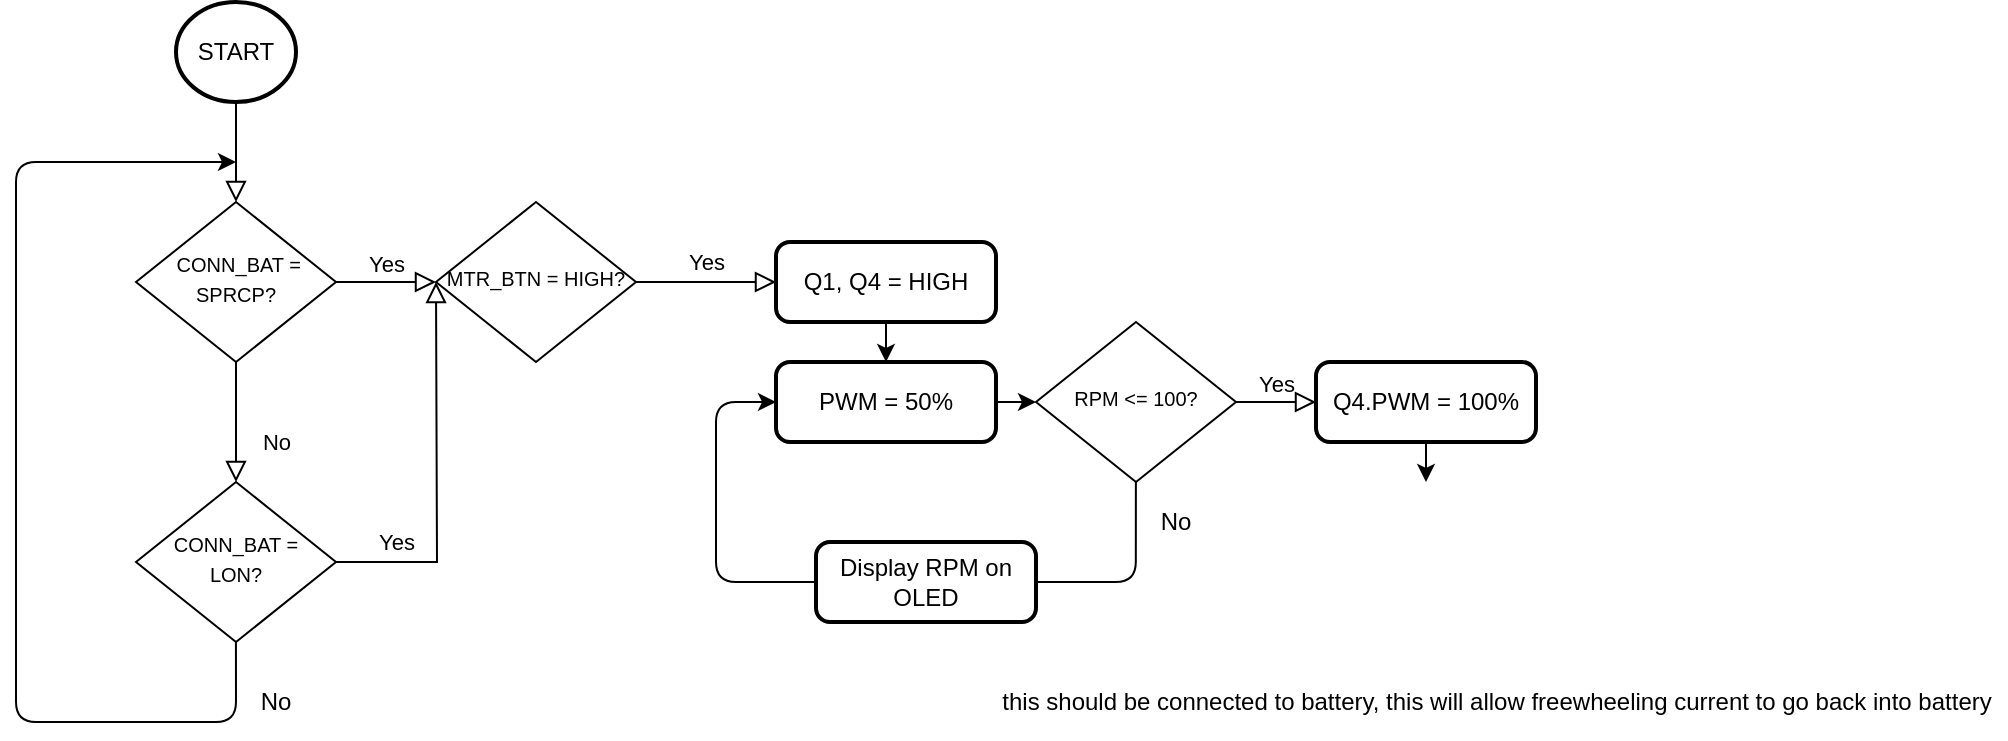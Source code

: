 <mxfile version="13.9.7" type="device"><diagram id="C5RBs43oDa-KdzZeNtuy" name="Page-1"><mxGraphModel dx="981" dy="548" grid="1" gridSize="10" guides="1" tooltips="1" connect="1" arrows="1" fold="1" page="1" pageScale="1" pageWidth="3300" pageHeight="4681" math="0" shadow="0"><root><mxCell id="WIyWlLk6GJQsqaUBKTNV-0"/><mxCell id="WIyWlLk6GJQsqaUBKTNV-1" parent="WIyWlLk6GJQsqaUBKTNV-0"/><mxCell id="WIyWlLk6GJQsqaUBKTNV-2" value="" style="rounded=0;html=1;jettySize=auto;orthogonalLoop=1;fontSize=11;endArrow=block;endFill=0;endSize=8;strokeWidth=1;shadow=0;labelBackgroundColor=none;edgeStyle=orthogonalEdgeStyle;" parent="WIyWlLk6GJQsqaUBKTNV-1" edge="1"><mxGeometry relative="1" as="geometry"><mxPoint x="660" y="120" as="sourcePoint"/><mxPoint x="660" y="170" as="targetPoint"/></mxGeometry></mxCell><mxCell id="WIyWlLk6GJQsqaUBKTNV-9" value="Yes" style="edgeStyle=orthogonalEdgeStyle;rounded=0;html=1;jettySize=auto;orthogonalLoop=1;fontSize=11;endArrow=block;endFill=0;endSize=8;strokeWidth=1;shadow=0;labelBackgroundColor=none;entryX=0;entryY=0.5;entryDx=0;entryDy=0;" parent="WIyWlLk6GJQsqaUBKTNV-1" source="WIyWlLk6GJQsqaUBKTNV-10" target="xrHZQ7To0ypoSD0iSYB2-28" edge="1"><mxGeometry y="10" relative="1" as="geometry"><mxPoint as="offset"/><mxPoint x="910" y="210" as="targetPoint"/></mxGeometry></mxCell><mxCell id="WIyWlLk6GJQsqaUBKTNV-10" value="&lt;font style=&quot;font-size: 10px&quot;&gt;MTR_BTN = HIGH?&lt;/font&gt;" style="rhombus;whiteSpace=wrap;html=1;shadow=0;fontFamily=Helvetica;fontSize=12;align=center;strokeWidth=1;spacing=6;spacingTop=-4;" parent="WIyWlLk6GJQsqaUBKTNV-1" vertex="1"><mxGeometry x="760" y="170" width="100" height="80" as="geometry"/></mxCell><mxCell id="xrHZQ7To0ypoSD0iSYB2-5" value="No" style="rounded=0;html=1;jettySize=auto;orthogonalLoop=1;fontSize=11;endArrow=block;endFill=0;endSize=8;strokeWidth=1;shadow=0;labelBackgroundColor=none;edgeStyle=orthogonalEdgeStyle;" edge="1" parent="WIyWlLk6GJQsqaUBKTNV-1" source="xrHZQ7To0ypoSD0iSYB2-7"><mxGeometry x="0.333" y="20" relative="1" as="geometry"><mxPoint as="offset"/><mxPoint x="660" y="310" as="targetPoint"/></mxGeometry></mxCell><mxCell id="xrHZQ7To0ypoSD0iSYB2-6" value="Yes" style="edgeStyle=orthogonalEdgeStyle;rounded=0;html=1;jettySize=auto;orthogonalLoop=1;fontSize=11;endArrow=block;endFill=0;endSize=8;strokeWidth=1;shadow=0;labelBackgroundColor=none;" edge="1" parent="WIyWlLk6GJQsqaUBKTNV-1" source="xrHZQ7To0ypoSD0iSYB2-7"><mxGeometry y="10" relative="1" as="geometry"><mxPoint as="offset"/><mxPoint x="760" y="210" as="targetPoint"/></mxGeometry></mxCell><mxCell id="xrHZQ7To0ypoSD0iSYB2-7" value="&lt;font style=&quot;font-size: 10px&quot;&gt;&amp;nbsp;CONN_BAT = SPRCP?&lt;/font&gt;" style="rhombus;whiteSpace=wrap;html=1;shadow=0;fontFamily=Helvetica;fontSize=12;align=center;strokeWidth=1;spacing=6;spacingTop=-4;" vertex="1" parent="WIyWlLk6GJQsqaUBKTNV-1"><mxGeometry x="610" y="170" width="100" height="80" as="geometry"/></mxCell><mxCell id="xrHZQ7To0ypoSD0iSYB2-9" value="Yes" style="edgeStyle=orthogonalEdgeStyle;rounded=0;html=1;jettySize=auto;orthogonalLoop=1;fontSize=11;endArrow=block;endFill=0;endSize=8;strokeWidth=1;shadow=0;labelBackgroundColor=none;" edge="1" parent="WIyWlLk6GJQsqaUBKTNV-1" source="xrHZQ7To0ypoSD0iSYB2-10"><mxGeometry x="-0.684" y="10" relative="1" as="geometry"><mxPoint as="offset"/><mxPoint x="760" y="210" as="targetPoint"/></mxGeometry></mxCell><mxCell id="xrHZQ7To0ypoSD0iSYB2-10" value="&lt;span style=&quot;font-size: 10px&quot;&gt;CONN_BAT = LON?&lt;/span&gt;" style="rhombus;whiteSpace=wrap;html=1;shadow=0;fontFamily=Helvetica;fontSize=12;align=center;strokeWidth=1;spacing=6;spacingTop=-4;" vertex="1" parent="WIyWlLk6GJQsqaUBKTNV-1"><mxGeometry x="610" y="310" width="100" height="80" as="geometry"/></mxCell><mxCell id="xrHZQ7To0ypoSD0iSYB2-13" value="" style="edgeStyle=segmentEdgeStyle;endArrow=classic;html=1;" edge="1" parent="WIyWlLk6GJQsqaUBKTNV-1"><mxGeometry width="50" height="50" relative="1" as="geometry"><mxPoint x="659.97" y="390" as="sourcePoint"/><mxPoint x="660" y="150" as="targetPoint"/><Array as="points"><mxPoint x="660" y="430"/><mxPoint x="550" y="430"/><mxPoint x="550" y="150"/></Array></mxGeometry></mxCell><mxCell id="xrHZQ7To0ypoSD0iSYB2-17" value="No" style="text;html=1;strokeColor=none;fillColor=none;align=center;verticalAlign=middle;whiteSpace=wrap;rounded=0;" vertex="1" parent="WIyWlLk6GJQsqaUBKTNV-1"><mxGeometry x="660" y="410" width="40" height="20" as="geometry"/></mxCell><mxCell id="xrHZQ7To0ypoSD0iSYB2-22" value="START" style="strokeWidth=2;html=1;shape=mxgraph.flowchart.start_2;whiteSpace=wrap;" vertex="1" parent="WIyWlLk6GJQsqaUBKTNV-1"><mxGeometry x="630" y="70" width="60" height="50" as="geometry"/></mxCell><mxCell id="xrHZQ7To0ypoSD0iSYB2-25" value="" style="edgeStyle=segmentEdgeStyle;endArrow=classic;html=1;strokeColor=#FFFFFF;" edge="1" parent="WIyWlLk6GJQsqaUBKTNV-1"><mxGeometry width="50" height="50" relative="1" as="geometry"><mxPoint x="800" y="310" as="sourcePoint"/><mxPoint x="850" y="260" as="targetPoint"/></mxGeometry></mxCell><mxCell id="xrHZQ7To0ypoSD0iSYB2-46" value="" style="edgeStyle=orthogonalEdgeStyle;curved=1;orthogonalLoop=1;jettySize=auto;html=1;strokeColor=#000000;" edge="1" parent="WIyWlLk6GJQsqaUBKTNV-1" source="xrHZQ7To0ypoSD0iSYB2-28" target="xrHZQ7To0ypoSD0iSYB2-40"><mxGeometry relative="1" as="geometry"/></mxCell><mxCell id="xrHZQ7To0ypoSD0iSYB2-28" value="Q1, Q4 = HIGH" style="rounded=1;whiteSpace=wrap;html=1;absoluteArcSize=1;arcSize=14;strokeWidth=2;" vertex="1" parent="WIyWlLk6GJQsqaUBKTNV-1"><mxGeometry x="930" y="190" width="110" height="40" as="geometry"/></mxCell><mxCell id="xrHZQ7To0ypoSD0iSYB2-39" value="" style="edgeStyle=orthogonalEdgeStyle;curved=1;orthogonalLoop=1;jettySize=auto;html=1;strokeColor=#000000;" edge="1" parent="WIyWlLk6GJQsqaUBKTNV-1" source="xrHZQ7To0ypoSD0iSYB2-40" target="xrHZQ7To0ypoSD0iSYB2-42"><mxGeometry relative="1" as="geometry"/></mxCell><mxCell id="xrHZQ7To0ypoSD0iSYB2-40" value="PWM = 50%" style="rounded=1;whiteSpace=wrap;html=1;absoluteArcSize=1;arcSize=14;strokeWidth=2;" vertex="1" parent="WIyWlLk6GJQsqaUBKTNV-1"><mxGeometry x="930" y="250" width="110" height="40" as="geometry"/></mxCell><mxCell id="xrHZQ7To0ypoSD0iSYB2-41" value="Yes" style="edgeStyle=orthogonalEdgeStyle;rounded=0;html=1;jettySize=auto;orthogonalLoop=1;fontSize=11;endArrow=block;endFill=0;endSize=8;strokeWidth=1;shadow=0;labelBackgroundColor=none;" edge="1" parent="WIyWlLk6GJQsqaUBKTNV-1" source="xrHZQ7To0ypoSD0iSYB2-42"><mxGeometry y="10" relative="1" as="geometry"><mxPoint as="offset"/><mxPoint x="1200" y="270" as="targetPoint"/></mxGeometry></mxCell><mxCell id="xrHZQ7To0ypoSD0iSYB2-42" value="&lt;font style=&quot;font-size: 10px&quot;&gt;RPM &amp;lt;= 100?&lt;/font&gt;" style="rhombus;whiteSpace=wrap;html=1;shadow=0;fontFamily=Helvetica;fontSize=12;align=center;strokeWidth=1;spacing=6;spacingTop=-4;" vertex="1" parent="WIyWlLk6GJQsqaUBKTNV-1"><mxGeometry x="1060" y="230" width="100" height="80" as="geometry"/></mxCell><mxCell id="xrHZQ7To0ypoSD0iSYB2-43" value="" style="edgeStyle=segmentEdgeStyle;endArrow=classic;html=1;strokeColor=#000000;entryX=0;entryY=0.5;entryDx=0;entryDy=0;" edge="1" parent="WIyWlLk6GJQsqaUBKTNV-1" target="xrHZQ7To0ypoSD0iSYB2-40"><mxGeometry width="50" height="50" relative="1" as="geometry"><mxPoint x="1109.94" y="310" as="sourcePoint"/><mxPoint x="899.97" y="270" as="targetPoint"/><Array as="points"><mxPoint x="1110" y="360"/><mxPoint x="900" y="360"/><mxPoint x="900" y="270"/></Array></mxGeometry></mxCell><mxCell id="xrHZQ7To0ypoSD0iSYB2-44" value="No" style="text;html=1;strokeColor=none;fillColor=none;align=center;verticalAlign=middle;whiteSpace=wrap;rounded=0;" vertex="1" parent="WIyWlLk6GJQsqaUBKTNV-1"><mxGeometry x="1110" y="320" width="40" height="20" as="geometry"/></mxCell><mxCell id="xrHZQ7To0ypoSD0iSYB2-52" value="Display RPM on OLED" style="rounded=1;whiteSpace=wrap;html=1;absoluteArcSize=1;arcSize=14;strokeWidth=2;" vertex="1" parent="WIyWlLk6GJQsqaUBKTNV-1"><mxGeometry x="950" y="340" width="110" height="40" as="geometry"/></mxCell><mxCell id="xrHZQ7To0ypoSD0iSYB2-61" value="" style="edgeStyle=orthogonalEdgeStyle;curved=1;orthogonalLoop=1;jettySize=auto;html=1;strokeColor=#000000;" edge="1" parent="WIyWlLk6GJQsqaUBKTNV-1" source="xrHZQ7To0ypoSD0iSYB2-57"><mxGeometry relative="1" as="geometry"><mxPoint x="1255" y="310" as="targetPoint"/></mxGeometry></mxCell><mxCell id="xrHZQ7To0ypoSD0iSYB2-57" value="Q4.PWM = 100%" style="rounded=1;whiteSpace=wrap;html=1;absoluteArcSize=1;arcSize=14;strokeWidth=2;" vertex="1" parent="WIyWlLk6GJQsqaUBKTNV-1"><mxGeometry x="1200" y="250" width="110" height="40" as="geometry"/></mxCell><mxCell id="xrHZQ7To0ypoSD0iSYB2-59" value="this should be connected to battery, this will allow freewheeling current to go back into battery" style="text;html=1;align=center;verticalAlign=middle;resizable=0;points=[];autosize=1;" vertex="1" parent="WIyWlLk6GJQsqaUBKTNV-1"><mxGeometry x="1035" y="410" width="510" height="20" as="geometry"/></mxCell></root></mxGraphModel></diagram></mxfile>